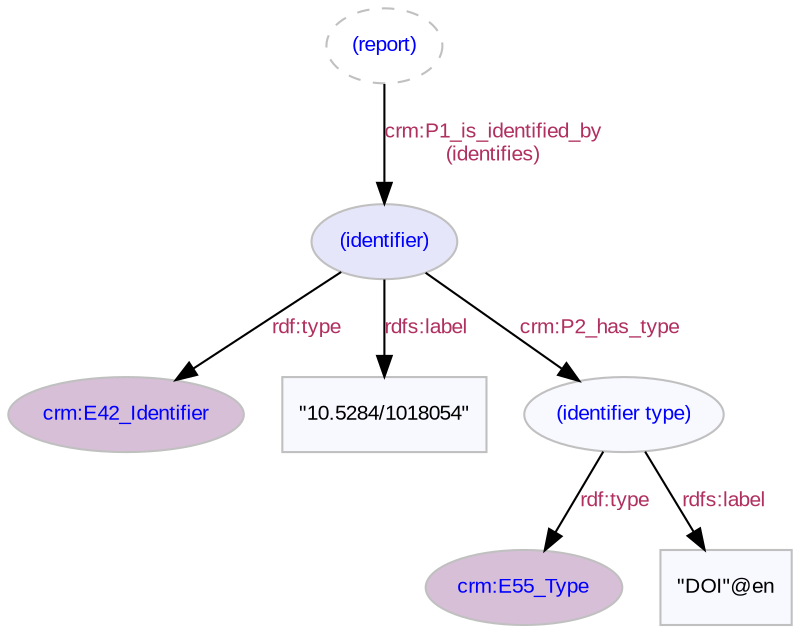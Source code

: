 digraph {
   // label = Report Identifier";
   // labelloc = "t";
   node [color=gray, fontcolor=blue, fontsize=10, fontname=Arial, style=filled, fillcolor=ghostwhite];
   edge [color=black, fontcolor=maroon, fontsize=10, fontname=Arial ];
   "crm:E42_Identifier" [fillcolor=thistle, target="crm", URL="http://www.cidoc-crm.org/cidoc-crm/E42_Identifier"];
   "crm:E55_Type" [fillcolor=thistle, target="crm", URL="http://www.cidoc-crm.org/cidoc-crm/E55_Type"];
   "(report)" [style=dashed];  
   "(identifier)" [fillcolor=lavender]; 
   "\"DOI\"@en" [shape=box, fontcolor=black];
   "\"10.5284/1018054\"" [shape=box, fontcolor=black];
   "(report)" -> "(identifier)" [label="crm:P1_is_identified_by\n(identifies)", labelURL="http://www.cidoc-crm.org/cidoc-crm/P1_is_identified_by"];
   "(identifier)" -> "crm:E42_Identifier" [label="rdf:type", labelURL="http://www.w3.org/1999/02/22-rdf-syntax-ns#type"];
   "(identifier)" -> "\"10.5284/1018054\"" [label="rdfs:label", labelURL="http://www.w3.org/2000/01/rdf-schema#label"];   
   "(identifier)" -> "(identifier type)" [label="crm:P2_has_type", labelURL="crm:P2_has_type\n(is type of)"];
   "(identifier type)" -> "crm:E55_Type" [label="rdf:type", labelURL="http://www.w3.org/1999/02/22-rdf-syntax-ns#type"];
   "(identifier type)" -> "\"DOI\"@en" [label="rdfs:label", labelURL="http://www.w3.org/2000/01/rdf-schema#label"]; 
 }
